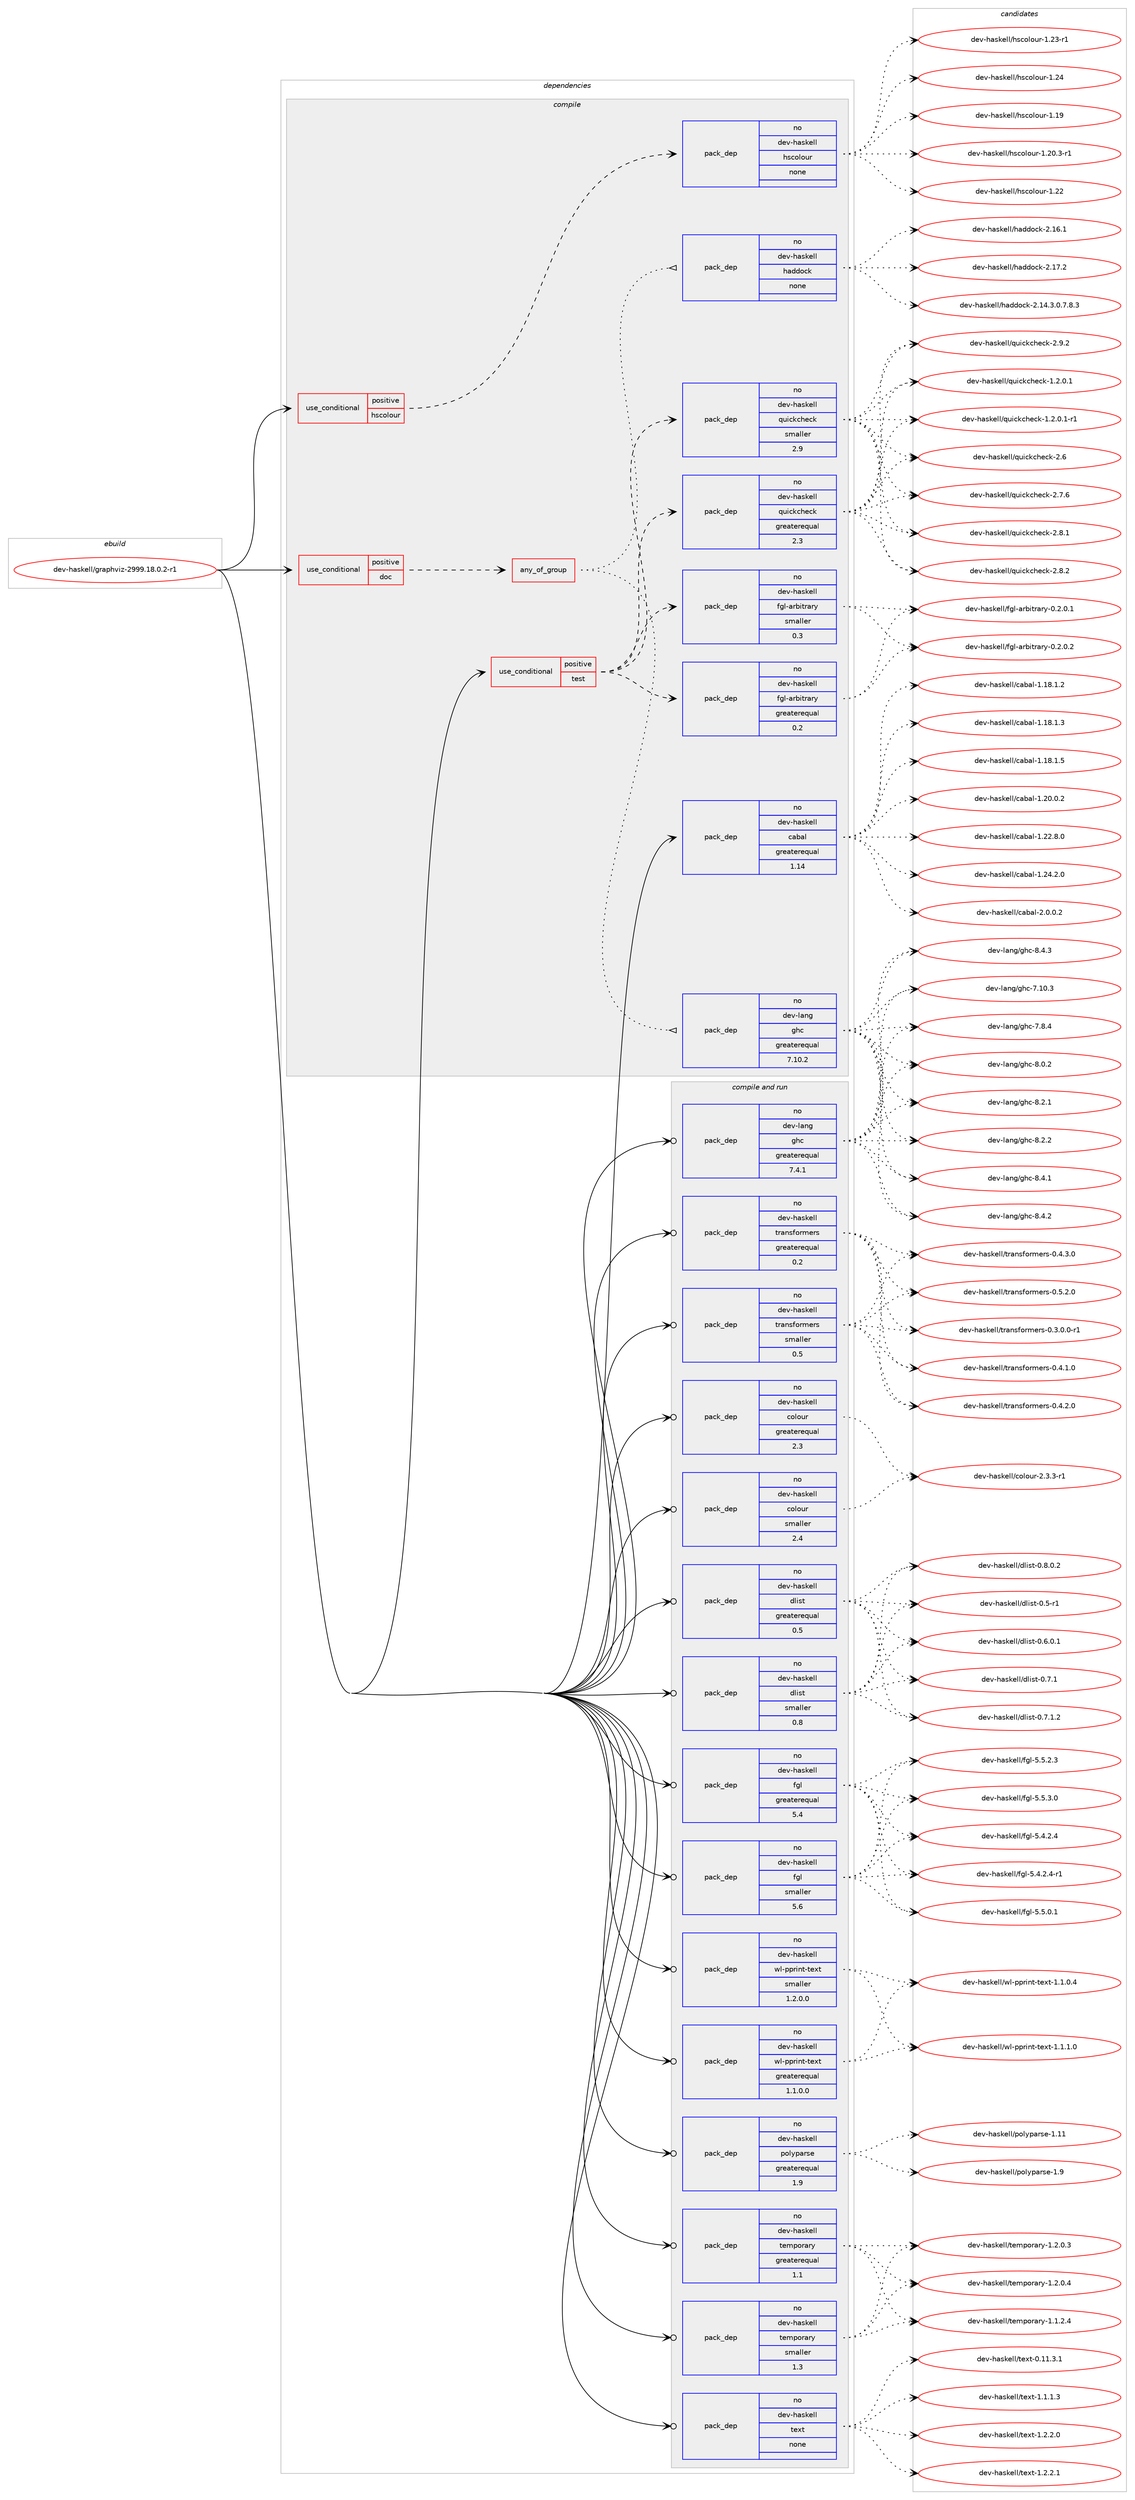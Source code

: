 digraph prolog {

# *************
# Graph options
# *************

newrank=true;
concentrate=true;
compound=true;
graph [rankdir=LR,fontname=Helvetica,fontsize=10,ranksep=1.5];#, ranksep=2.5, nodesep=0.2];
edge  [arrowhead=vee];
node  [fontname=Helvetica,fontsize=10];

# **********
# The ebuild
# **********

subgraph cluster_leftcol {
color=gray;
rank=same;
label=<<i>ebuild</i>>;
id [label="dev-haskell/graphviz-2999.18.0.2-r1", color=red, width=4, href="../dev-haskell/graphviz-2999.18.0.2-r1.svg"];
}

# ****************
# The dependencies
# ****************

subgraph cluster_midcol {
color=gray;
label=<<i>dependencies</i>>;
subgraph cluster_compile {
fillcolor="#eeeeee";
style=filled;
label=<<i>compile</i>>;
subgraph cond359699 {
dependency1333212 [label=<<TABLE BORDER="0" CELLBORDER="1" CELLSPACING="0" CELLPADDING="4"><TR><TD ROWSPAN="3" CELLPADDING="10">use_conditional</TD></TR><TR><TD>positive</TD></TR><TR><TD>doc</TD></TR></TABLE>>, shape=none, color=red];
subgraph any20945 {
dependency1333213 [label=<<TABLE BORDER="0" CELLBORDER="1" CELLSPACING="0" CELLPADDING="4"><TR><TD CELLPADDING="10">any_of_group</TD></TR></TABLE>>, shape=none, color=red];subgraph pack952016 {
dependency1333214 [label=<<TABLE BORDER="0" CELLBORDER="1" CELLSPACING="0" CELLPADDING="4" WIDTH="220"><TR><TD ROWSPAN="6" CELLPADDING="30">pack_dep</TD></TR><TR><TD WIDTH="110">no</TD></TR><TR><TD>dev-haskell</TD></TR><TR><TD>haddock</TD></TR><TR><TD>none</TD></TR><TR><TD></TD></TR></TABLE>>, shape=none, color=blue];
}
dependency1333213:e -> dependency1333214:w [weight=20,style="dotted",arrowhead="oinv"];
subgraph pack952017 {
dependency1333215 [label=<<TABLE BORDER="0" CELLBORDER="1" CELLSPACING="0" CELLPADDING="4" WIDTH="220"><TR><TD ROWSPAN="6" CELLPADDING="30">pack_dep</TD></TR><TR><TD WIDTH="110">no</TD></TR><TR><TD>dev-lang</TD></TR><TR><TD>ghc</TD></TR><TR><TD>greaterequal</TD></TR><TR><TD>7.10.2</TD></TR></TABLE>>, shape=none, color=blue];
}
dependency1333213:e -> dependency1333215:w [weight=20,style="dotted",arrowhead="oinv"];
}
dependency1333212:e -> dependency1333213:w [weight=20,style="dashed",arrowhead="vee"];
}
id:e -> dependency1333212:w [weight=20,style="solid",arrowhead="vee"];
subgraph cond359700 {
dependency1333216 [label=<<TABLE BORDER="0" CELLBORDER="1" CELLSPACING="0" CELLPADDING="4"><TR><TD ROWSPAN="3" CELLPADDING="10">use_conditional</TD></TR><TR><TD>positive</TD></TR><TR><TD>hscolour</TD></TR></TABLE>>, shape=none, color=red];
subgraph pack952018 {
dependency1333217 [label=<<TABLE BORDER="0" CELLBORDER="1" CELLSPACING="0" CELLPADDING="4" WIDTH="220"><TR><TD ROWSPAN="6" CELLPADDING="30">pack_dep</TD></TR><TR><TD WIDTH="110">no</TD></TR><TR><TD>dev-haskell</TD></TR><TR><TD>hscolour</TD></TR><TR><TD>none</TD></TR><TR><TD></TD></TR></TABLE>>, shape=none, color=blue];
}
dependency1333216:e -> dependency1333217:w [weight=20,style="dashed",arrowhead="vee"];
}
id:e -> dependency1333216:w [weight=20,style="solid",arrowhead="vee"];
subgraph cond359701 {
dependency1333218 [label=<<TABLE BORDER="0" CELLBORDER="1" CELLSPACING="0" CELLPADDING="4"><TR><TD ROWSPAN="3" CELLPADDING="10">use_conditional</TD></TR><TR><TD>positive</TD></TR><TR><TD>test</TD></TR></TABLE>>, shape=none, color=red];
subgraph pack952019 {
dependency1333219 [label=<<TABLE BORDER="0" CELLBORDER="1" CELLSPACING="0" CELLPADDING="4" WIDTH="220"><TR><TD ROWSPAN="6" CELLPADDING="30">pack_dep</TD></TR><TR><TD WIDTH="110">no</TD></TR><TR><TD>dev-haskell</TD></TR><TR><TD>fgl-arbitrary</TD></TR><TR><TD>greaterequal</TD></TR><TR><TD>0.2</TD></TR></TABLE>>, shape=none, color=blue];
}
dependency1333218:e -> dependency1333219:w [weight=20,style="dashed",arrowhead="vee"];
subgraph pack952020 {
dependency1333220 [label=<<TABLE BORDER="0" CELLBORDER="1" CELLSPACING="0" CELLPADDING="4" WIDTH="220"><TR><TD ROWSPAN="6" CELLPADDING="30">pack_dep</TD></TR><TR><TD WIDTH="110">no</TD></TR><TR><TD>dev-haskell</TD></TR><TR><TD>fgl-arbitrary</TD></TR><TR><TD>smaller</TD></TR><TR><TD>0.3</TD></TR></TABLE>>, shape=none, color=blue];
}
dependency1333218:e -> dependency1333220:w [weight=20,style="dashed",arrowhead="vee"];
subgraph pack952021 {
dependency1333221 [label=<<TABLE BORDER="0" CELLBORDER="1" CELLSPACING="0" CELLPADDING="4" WIDTH="220"><TR><TD ROWSPAN="6" CELLPADDING="30">pack_dep</TD></TR><TR><TD WIDTH="110">no</TD></TR><TR><TD>dev-haskell</TD></TR><TR><TD>quickcheck</TD></TR><TR><TD>greaterequal</TD></TR><TR><TD>2.3</TD></TR></TABLE>>, shape=none, color=blue];
}
dependency1333218:e -> dependency1333221:w [weight=20,style="dashed",arrowhead="vee"];
subgraph pack952022 {
dependency1333222 [label=<<TABLE BORDER="0" CELLBORDER="1" CELLSPACING="0" CELLPADDING="4" WIDTH="220"><TR><TD ROWSPAN="6" CELLPADDING="30">pack_dep</TD></TR><TR><TD WIDTH="110">no</TD></TR><TR><TD>dev-haskell</TD></TR><TR><TD>quickcheck</TD></TR><TR><TD>smaller</TD></TR><TR><TD>2.9</TD></TR></TABLE>>, shape=none, color=blue];
}
dependency1333218:e -> dependency1333222:w [weight=20,style="dashed",arrowhead="vee"];
}
id:e -> dependency1333218:w [weight=20,style="solid",arrowhead="vee"];
subgraph pack952023 {
dependency1333223 [label=<<TABLE BORDER="0" CELLBORDER="1" CELLSPACING="0" CELLPADDING="4" WIDTH="220"><TR><TD ROWSPAN="6" CELLPADDING="30">pack_dep</TD></TR><TR><TD WIDTH="110">no</TD></TR><TR><TD>dev-haskell</TD></TR><TR><TD>cabal</TD></TR><TR><TD>greaterequal</TD></TR><TR><TD>1.14</TD></TR></TABLE>>, shape=none, color=blue];
}
id:e -> dependency1333223:w [weight=20,style="solid",arrowhead="vee"];
}
subgraph cluster_compileandrun {
fillcolor="#eeeeee";
style=filled;
label=<<i>compile and run</i>>;
subgraph pack952024 {
dependency1333224 [label=<<TABLE BORDER="0" CELLBORDER="1" CELLSPACING="0" CELLPADDING="4" WIDTH="220"><TR><TD ROWSPAN="6" CELLPADDING="30">pack_dep</TD></TR><TR><TD WIDTH="110">no</TD></TR><TR><TD>dev-haskell</TD></TR><TR><TD>colour</TD></TR><TR><TD>greaterequal</TD></TR><TR><TD>2.3</TD></TR></TABLE>>, shape=none, color=blue];
}
id:e -> dependency1333224:w [weight=20,style="solid",arrowhead="odotvee"];
subgraph pack952025 {
dependency1333225 [label=<<TABLE BORDER="0" CELLBORDER="1" CELLSPACING="0" CELLPADDING="4" WIDTH="220"><TR><TD ROWSPAN="6" CELLPADDING="30">pack_dep</TD></TR><TR><TD WIDTH="110">no</TD></TR><TR><TD>dev-haskell</TD></TR><TR><TD>colour</TD></TR><TR><TD>smaller</TD></TR><TR><TD>2.4</TD></TR></TABLE>>, shape=none, color=blue];
}
id:e -> dependency1333225:w [weight=20,style="solid",arrowhead="odotvee"];
subgraph pack952026 {
dependency1333226 [label=<<TABLE BORDER="0" CELLBORDER="1" CELLSPACING="0" CELLPADDING="4" WIDTH="220"><TR><TD ROWSPAN="6" CELLPADDING="30">pack_dep</TD></TR><TR><TD WIDTH="110">no</TD></TR><TR><TD>dev-haskell</TD></TR><TR><TD>dlist</TD></TR><TR><TD>greaterequal</TD></TR><TR><TD>0.5</TD></TR></TABLE>>, shape=none, color=blue];
}
id:e -> dependency1333226:w [weight=20,style="solid",arrowhead="odotvee"];
subgraph pack952027 {
dependency1333227 [label=<<TABLE BORDER="0" CELLBORDER="1" CELLSPACING="0" CELLPADDING="4" WIDTH="220"><TR><TD ROWSPAN="6" CELLPADDING="30">pack_dep</TD></TR><TR><TD WIDTH="110">no</TD></TR><TR><TD>dev-haskell</TD></TR><TR><TD>dlist</TD></TR><TR><TD>smaller</TD></TR><TR><TD>0.8</TD></TR></TABLE>>, shape=none, color=blue];
}
id:e -> dependency1333227:w [weight=20,style="solid",arrowhead="odotvee"];
subgraph pack952028 {
dependency1333228 [label=<<TABLE BORDER="0" CELLBORDER="1" CELLSPACING="0" CELLPADDING="4" WIDTH="220"><TR><TD ROWSPAN="6" CELLPADDING="30">pack_dep</TD></TR><TR><TD WIDTH="110">no</TD></TR><TR><TD>dev-haskell</TD></TR><TR><TD>fgl</TD></TR><TR><TD>greaterequal</TD></TR><TR><TD>5.4</TD></TR></TABLE>>, shape=none, color=blue];
}
id:e -> dependency1333228:w [weight=20,style="solid",arrowhead="odotvee"];
subgraph pack952029 {
dependency1333229 [label=<<TABLE BORDER="0" CELLBORDER="1" CELLSPACING="0" CELLPADDING="4" WIDTH="220"><TR><TD ROWSPAN="6" CELLPADDING="30">pack_dep</TD></TR><TR><TD WIDTH="110">no</TD></TR><TR><TD>dev-haskell</TD></TR><TR><TD>fgl</TD></TR><TR><TD>smaller</TD></TR><TR><TD>5.6</TD></TR></TABLE>>, shape=none, color=blue];
}
id:e -> dependency1333229:w [weight=20,style="solid",arrowhead="odotvee"];
subgraph pack952030 {
dependency1333230 [label=<<TABLE BORDER="0" CELLBORDER="1" CELLSPACING="0" CELLPADDING="4" WIDTH="220"><TR><TD ROWSPAN="6" CELLPADDING="30">pack_dep</TD></TR><TR><TD WIDTH="110">no</TD></TR><TR><TD>dev-haskell</TD></TR><TR><TD>polyparse</TD></TR><TR><TD>greaterequal</TD></TR><TR><TD>1.9</TD></TR></TABLE>>, shape=none, color=blue];
}
id:e -> dependency1333230:w [weight=20,style="solid",arrowhead="odotvee"];
subgraph pack952031 {
dependency1333231 [label=<<TABLE BORDER="0" CELLBORDER="1" CELLSPACING="0" CELLPADDING="4" WIDTH="220"><TR><TD ROWSPAN="6" CELLPADDING="30">pack_dep</TD></TR><TR><TD WIDTH="110">no</TD></TR><TR><TD>dev-haskell</TD></TR><TR><TD>temporary</TD></TR><TR><TD>greaterequal</TD></TR><TR><TD>1.1</TD></TR></TABLE>>, shape=none, color=blue];
}
id:e -> dependency1333231:w [weight=20,style="solid",arrowhead="odotvee"];
subgraph pack952032 {
dependency1333232 [label=<<TABLE BORDER="0" CELLBORDER="1" CELLSPACING="0" CELLPADDING="4" WIDTH="220"><TR><TD ROWSPAN="6" CELLPADDING="30">pack_dep</TD></TR><TR><TD WIDTH="110">no</TD></TR><TR><TD>dev-haskell</TD></TR><TR><TD>temporary</TD></TR><TR><TD>smaller</TD></TR><TR><TD>1.3</TD></TR></TABLE>>, shape=none, color=blue];
}
id:e -> dependency1333232:w [weight=20,style="solid",arrowhead="odotvee"];
subgraph pack952033 {
dependency1333233 [label=<<TABLE BORDER="0" CELLBORDER="1" CELLSPACING="0" CELLPADDING="4" WIDTH="220"><TR><TD ROWSPAN="6" CELLPADDING="30">pack_dep</TD></TR><TR><TD WIDTH="110">no</TD></TR><TR><TD>dev-haskell</TD></TR><TR><TD>text</TD></TR><TR><TD>none</TD></TR><TR><TD></TD></TR></TABLE>>, shape=none, color=blue];
}
id:e -> dependency1333233:w [weight=20,style="solid",arrowhead="odotvee"];
subgraph pack952034 {
dependency1333234 [label=<<TABLE BORDER="0" CELLBORDER="1" CELLSPACING="0" CELLPADDING="4" WIDTH="220"><TR><TD ROWSPAN="6" CELLPADDING="30">pack_dep</TD></TR><TR><TD WIDTH="110">no</TD></TR><TR><TD>dev-haskell</TD></TR><TR><TD>transformers</TD></TR><TR><TD>greaterequal</TD></TR><TR><TD>0.2</TD></TR></TABLE>>, shape=none, color=blue];
}
id:e -> dependency1333234:w [weight=20,style="solid",arrowhead="odotvee"];
subgraph pack952035 {
dependency1333235 [label=<<TABLE BORDER="0" CELLBORDER="1" CELLSPACING="0" CELLPADDING="4" WIDTH="220"><TR><TD ROWSPAN="6" CELLPADDING="30">pack_dep</TD></TR><TR><TD WIDTH="110">no</TD></TR><TR><TD>dev-haskell</TD></TR><TR><TD>transformers</TD></TR><TR><TD>smaller</TD></TR><TR><TD>0.5</TD></TR></TABLE>>, shape=none, color=blue];
}
id:e -> dependency1333235:w [weight=20,style="solid",arrowhead="odotvee"];
subgraph pack952036 {
dependency1333236 [label=<<TABLE BORDER="0" CELLBORDER="1" CELLSPACING="0" CELLPADDING="4" WIDTH="220"><TR><TD ROWSPAN="6" CELLPADDING="30">pack_dep</TD></TR><TR><TD WIDTH="110">no</TD></TR><TR><TD>dev-haskell</TD></TR><TR><TD>wl-pprint-text</TD></TR><TR><TD>greaterequal</TD></TR><TR><TD>1.1.0.0</TD></TR></TABLE>>, shape=none, color=blue];
}
id:e -> dependency1333236:w [weight=20,style="solid",arrowhead="odotvee"];
subgraph pack952037 {
dependency1333237 [label=<<TABLE BORDER="0" CELLBORDER="1" CELLSPACING="0" CELLPADDING="4" WIDTH="220"><TR><TD ROWSPAN="6" CELLPADDING="30">pack_dep</TD></TR><TR><TD WIDTH="110">no</TD></TR><TR><TD>dev-haskell</TD></TR><TR><TD>wl-pprint-text</TD></TR><TR><TD>smaller</TD></TR><TR><TD>1.2.0.0</TD></TR></TABLE>>, shape=none, color=blue];
}
id:e -> dependency1333237:w [weight=20,style="solid",arrowhead="odotvee"];
subgraph pack952038 {
dependency1333238 [label=<<TABLE BORDER="0" CELLBORDER="1" CELLSPACING="0" CELLPADDING="4" WIDTH="220"><TR><TD ROWSPAN="6" CELLPADDING="30">pack_dep</TD></TR><TR><TD WIDTH="110">no</TD></TR><TR><TD>dev-lang</TD></TR><TR><TD>ghc</TD></TR><TR><TD>greaterequal</TD></TR><TR><TD>7.4.1</TD></TR></TABLE>>, shape=none, color=blue];
}
id:e -> dependency1333238:w [weight=20,style="solid",arrowhead="odotvee"];
}
subgraph cluster_run {
fillcolor="#eeeeee";
style=filled;
label=<<i>run</i>>;
}
}

# **************
# The candidates
# **************

subgraph cluster_choices {
rank=same;
color=gray;
label=<<i>candidates</i>>;

subgraph choice952016 {
color=black;
nodesep=1;
choice1001011184510497115107101108108471049710010011199107455046495246514648465546564651 [label="dev-haskell/haddock-2.14.3.0.7.8.3", color=red, width=4,href="../dev-haskell/haddock-2.14.3.0.7.8.3.svg"];
choice100101118451049711510710110810847104971001001119910745504649544649 [label="dev-haskell/haddock-2.16.1", color=red, width=4,href="../dev-haskell/haddock-2.16.1.svg"];
choice100101118451049711510710110810847104971001001119910745504649554650 [label="dev-haskell/haddock-2.17.2", color=red, width=4,href="../dev-haskell/haddock-2.17.2.svg"];
dependency1333214:e -> choice1001011184510497115107101108108471049710010011199107455046495246514648465546564651:w [style=dotted,weight="100"];
dependency1333214:e -> choice100101118451049711510710110810847104971001001119910745504649544649:w [style=dotted,weight="100"];
dependency1333214:e -> choice100101118451049711510710110810847104971001001119910745504649554650:w [style=dotted,weight="100"];
}
subgraph choice952017 {
color=black;
nodesep=1;
choice1001011184510897110103471031049945554649484651 [label="dev-lang/ghc-7.10.3", color=red, width=4,href="../dev-lang/ghc-7.10.3.svg"];
choice10010111845108971101034710310499455546564652 [label="dev-lang/ghc-7.8.4", color=red, width=4,href="../dev-lang/ghc-7.8.4.svg"];
choice10010111845108971101034710310499455646484650 [label="dev-lang/ghc-8.0.2", color=red, width=4,href="../dev-lang/ghc-8.0.2.svg"];
choice10010111845108971101034710310499455646504649 [label="dev-lang/ghc-8.2.1", color=red, width=4,href="../dev-lang/ghc-8.2.1.svg"];
choice10010111845108971101034710310499455646504650 [label="dev-lang/ghc-8.2.2", color=red, width=4,href="../dev-lang/ghc-8.2.2.svg"];
choice10010111845108971101034710310499455646524649 [label="dev-lang/ghc-8.4.1", color=red, width=4,href="../dev-lang/ghc-8.4.1.svg"];
choice10010111845108971101034710310499455646524650 [label="dev-lang/ghc-8.4.2", color=red, width=4,href="../dev-lang/ghc-8.4.2.svg"];
choice10010111845108971101034710310499455646524651 [label="dev-lang/ghc-8.4.3", color=red, width=4,href="../dev-lang/ghc-8.4.3.svg"];
dependency1333215:e -> choice1001011184510897110103471031049945554649484651:w [style=dotted,weight="100"];
dependency1333215:e -> choice10010111845108971101034710310499455546564652:w [style=dotted,weight="100"];
dependency1333215:e -> choice10010111845108971101034710310499455646484650:w [style=dotted,weight="100"];
dependency1333215:e -> choice10010111845108971101034710310499455646504649:w [style=dotted,weight="100"];
dependency1333215:e -> choice10010111845108971101034710310499455646504650:w [style=dotted,weight="100"];
dependency1333215:e -> choice10010111845108971101034710310499455646524649:w [style=dotted,weight="100"];
dependency1333215:e -> choice10010111845108971101034710310499455646524650:w [style=dotted,weight="100"];
dependency1333215:e -> choice10010111845108971101034710310499455646524651:w [style=dotted,weight="100"];
}
subgraph choice952018 {
color=black;
nodesep=1;
choice100101118451049711510710110810847104115991111081111171144549464957 [label="dev-haskell/hscolour-1.19", color=red, width=4,href="../dev-haskell/hscolour-1.19.svg"];
choice10010111845104971151071011081084710411599111108111117114454946504846514511449 [label="dev-haskell/hscolour-1.20.3-r1", color=red, width=4,href="../dev-haskell/hscolour-1.20.3-r1.svg"];
choice100101118451049711510710110810847104115991111081111171144549465050 [label="dev-haskell/hscolour-1.22", color=red, width=4,href="../dev-haskell/hscolour-1.22.svg"];
choice1001011184510497115107101108108471041159911110811111711445494650514511449 [label="dev-haskell/hscolour-1.23-r1", color=red, width=4,href="../dev-haskell/hscolour-1.23-r1.svg"];
choice100101118451049711510710110810847104115991111081111171144549465052 [label="dev-haskell/hscolour-1.24", color=red, width=4,href="../dev-haskell/hscolour-1.24.svg"];
dependency1333217:e -> choice100101118451049711510710110810847104115991111081111171144549464957:w [style=dotted,weight="100"];
dependency1333217:e -> choice10010111845104971151071011081084710411599111108111117114454946504846514511449:w [style=dotted,weight="100"];
dependency1333217:e -> choice100101118451049711510710110810847104115991111081111171144549465050:w [style=dotted,weight="100"];
dependency1333217:e -> choice1001011184510497115107101108108471041159911110811111711445494650514511449:w [style=dotted,weight="100"];
dependency1333217:e -> choice100101118451049711510710110810847104115991111081111171144549465052:w [style=dotted,weight="100"];
}
subgraph choice952019 {
color=black;
nodesep=1;
choice100101118451049711510710110810847102103108459711498105116114971141214548465046484649 [label="dev-haskell/fgl-arbitrary-0.2.0.1", color=red, width=4,href="../dev-haskell/fgl-arbitrary-0.2.0.1.svg"];
choice100101118451049711510710110810847102103108459711498105116114971141214548465046484650 [label="dev-haskell/fgl-arbitrary-0.2.0.2", color=red, width=4,href="../dev-haskell/fgl-arbitrary-0.2.0.2.svg"];
dependency1333219:e -> choice100101118451049711510710110810847102103108459711498105116114971141214548465046484649:w [style=dotted,weight="100"];
dependency1333219:e -> choice100101118451049711510710110810847102103108459711498105116114971141214548465046484650:w [style=dotted,weight="100"];
}
subgraph choice952020 {
color=black;
nodesep=1;
choice100101118451049711510710110810847102103108459711498105116114971141214548465046484649 [label="dev-haskell/fgl-arbitrary-0.2.0.1", color=red, width=4,href="../dev-haskell/fgl-arbitrary-0.2.0.1.svg"];
choice100101118451049711510710110810847102103108459711498105116114971141214548465046484650 [label="dev-haskell/fgl-arbitrary-0.2.0.2", color=red, width=4,href="../dev-haskell/fgl-arbitrary-0.2.0.2.svg"];
dependency1333220:e -> choice100101118451049711510710110810847102103108459711498105116114971141214548465046484649:w [style=dotted,weight="100"];
dependency1333220:e -> choice100101118451049711510710110810847102103108459711498105116114971141214548465046484650:w [style=dotted,weight="100"];
}
subgraph choice952021 {
color=black;
nodesep=1;
choice1001011184510497115107101108108471131171059910799104101991074549465046484649 [label="dev-haskell/quickcheck-1.2.0.1", color=red, width=4,href="../dev-haskell/quickcheck-1.2.0.1.svg"];
choice10010111845104971151071011081084711311710599107991041019910745494650464846494511449 [label="dev-haskell/quickcheck-1.2.0.1-r1", color=red, width=4,href="../dev-haskell/quickcheck-1.2.0.1-r1.svg"];
choice10010111845104971151071011081084711311710599107991041019910745504654 [label="dev-haskell/quickcheck-2.6", color=red, width=4,href="../dev-haskell/quickcheck-2.6.svg"];
choice100101118451049711510710110810847113117105991079910410199107455046554654 [label="dev-haskell/quickcheck-2.7.6", color=red, width=4,href="../dev-haskell/quickcheck-2.7.6.svg"];
choice100101118451049711510710110810847113117105991079910410199107455046564649 [label="dev-haskell/quickcheck-2.8.1", color=red, width=4,href="../dev-haskell/quickcheck-2.8.1.svg"];
choice100101118451049711510710110810847113117105991079910410199107455046564650 [label="dev-haskell/quickcheck-2.8.2", color=red, width=4,href="../dev-haskell/quickcheck-2.8.2.svg"];
choice100101118451049711510710110810847113117105991079910410199107455046574650 [label="dev-haskell/quickcheck-2.9.2", color=red, width=4,href="../dev-haskell/quickcheck-2.9.2.svg"];
dependency1333221:e -> choice1001011184510497115107101108108471131171059910799104101991074549465046484649:w [style=dotted,weight="100"];
dependency1333221:e -> choice10010111845104971151071011081084711311710599107991041019910745494650464846494511449:w [style=dotted,weight="100"];
dependency1333221:e -> choice10010111845104971151071011081084711311710599107991041019910745504654:w [style=dotted,weight="100"];
dependency1333221:e -> choice100101118451049711510710110810847113117105991079910410199107455046554654:w [style=dotted,weight="100"];
dependency1333221:e -> choice100101118451049711510710110810847113117105991079910410199107455046564649:w [style=dotted,weight="100"];
dependency1333221:e -> choice100101118451049711510710110810847113117105991079910410199107455046564650:w [style=dotted,weight="100"];
dependency1333221:e -> choice100101118451049711510710110810847113117105991079910410199107455046574650:w [style=dotted,weight="100"];
}
subgraph choice952022 {
color=black;
nodesep=1;
choice1001011184510497115107101108108471131171059910799104101991074549465046484649 [label="dev-haskell/quickcheck-1.2.0.1", color=red, width=4,href="../dev-haskell/quickcheck-1.2.0.1.svg"];
choice10010111845104971151071011081084711311710599107991041019910745494650464846494511449 [label="dev-haskell/quickcheck-1.2.0.1-r1", color=red, width=4,href="../dev-haskell/quickcheck-1.2.0.1-r1.svg"];
choice10010111845104971151071011081084711311710599107991041019910745504654 [label="dev-haskell/quickcheck-2.6", color=red, width=4,href="../dev-haskell/quickcheck-2.6.svg"];
choice100101118451049711510710110810847113117105991079910410199107455046554654 [label="dev-haskell/quickcheck-2.7.6", color=red, width=4,href="../dev-haskell/quickcheck-2.7.6.svg"];
choice100101118451049711510710110810847113117105991079910410199107455046564649 [label="dev-haskell/quickcheck-2.8.1", color=red, width=4,href="../dev-haskell/quickcheck-2.8.1.svg"];
choice100101118451049711510710110810847113117105991079910410199107455046564650 [label="dev-haskell/quickcheck-2.8.2", color=red, width=4,href="../dev-haskell/quickcheck-2.8.2.svg"];
choice100101118451049711510710110810847113117105991079910410199107455046574650 [label="dev-haskell/quickcheck-2.9.2", color=red, width=4,href="../dev-haskell/quickcheck-2.9.2.svg"];
dependency1333222:e -> choice1001011184510497115107101108108471131171059910799104101991074549465046484649:w [style=dotted,weight="100"];
dependency1333222:e -> choice10010111845104971151071011081084711311710599107991041019910745494650464846494511449:w [style=dotted,weight="100"];
dependency1333222:e -> choice10010111845104971151071011081084711311710599107991041019910745504654:w [style=dotted,weight="100"];
dependency1333222:e -> choice100101118451049711510710110810847113117105991079910410199107455046554654:w [style=dotted,weight="100"];
dependency1333222:e -> choice100101118451049711510710110810847113117105991079910410199107455046564649:w [style=dotted,weight="100"];
dependency1333222:e -> choice100101118451049711510710110810847113117105991079910410199107455046564650:w [style=dotted,weight="100"];
dependency1333222:e -> choice100101118451049711510710110810847113117105991079910410199107455046574650:w [style=dotted,weight="100"];
}
subgraph choice952023 {
color=black;
nodesep=1;
choice10010111845104971151071011081084799979897108454946495646494650 [label="dev-haskell/cabal-1.18.1.2", color=red, width=4,href="../dev-haskell/cabal-1.18.1.2.svg"];
choice10010111845104971151071011081084799979897108454946495646494651 [label="dev-haskell/cabal-1.18.1.3", color=red, width=4,href="../dev-haskell/cabal-1.18.1.3.svg"];
choice10010111845104971151071011081084799979897108454946495646494653 [label="dev-haskell/cabal-1.18.1.5", color=red, width=4,href="../dev-haskell/cabal-1.18.1.5.svg"];
choice10010111845104971151071011081084799979897108454946504846484650 [label="dev-haskell/cabal-1.20.0.2", color=red, width=4,href="../dev-haskell/cabal-1.20.0.2.svg"];
choice10010111845104971151071011081084799979897108454946505046564648 [label="dev-haskell/cabal-1.22.8.0", color=red, width=4,href="../dev-haskell/cabal-1.22.8.0.svg"];
choice10010111845104971151071011081084799979897108454946505246504648 [label="dev-haskell/cabal-1.24.2.0", color=red, width=4,href="../dev-haskell/cabal-1.24.2.0.svg"];
choice100101118451049711510710110810847999798971084550464846484650 [label="dev-haskell/cabal-2.0.0.2", color=red, width=4,href="../dev-haskell/cabal-2.0.0.2.svg"];
dependency1333223:e -> choice10010111845104971151071011081084799979897108454946495646494650:w [style=dotted,weight="100"];
dependency1333223:e -> choice10010111845104971151071011081084799979897108454946495646494651:w [style=dotted,weight="100"];
dependency1333223:e -> choice10010111845104971151071011081084799979897108454946495646494653:w [style=dotted,weight="100"];
dependency1333223:e -> choice10010111845104971151071011081084799979897108454946504846484650:w [style=dotted,weight="100"];
dependency1333223:e -> choice10010111845104971151071011081084799979897108454946505046564648:w [style=dotted,weight="100"];
dependency1333223:e -> choice10010111845104971151071011081084799979897108454946505246504648:w [style=dotted,weight="100"];
dependency1333223:e -> choice100101118451049711510710110810847999798971084550464846484650:w [style=dotted,weight="100"];
}
subgraph choice952024 {
color=black;
nodesep=1;
choice100101118451049711510710110810847991111081111171144550465146514511449 [label="dev-haskell/colour-2.3.3-r1", color=red, width=4,href="../dev-haskell/colour-2.3.3-r1.svg"];
dependency1333224:e -> choice100101118451049711510710110810847991111081111171144550465146514511449:w [style=dotted,weight="100"];
}
subgraph choice952025 {
color=black;
nodesep=1;
choice100101118451049711510710110810847991111081111171144550465146514511449 [label="dev-haskell/colour-2.3.3-r1", color=red, width=4,href="../dev-haskell/colour-2.3.3-r1.svg"];
dependency1333225:e -> choice100101118451049711510710110810847991111081111171144550465146514511449:w [style=dotted,weight="100"];
}
subgraph choice952026 {
color=black;
nodesep=1;
choice100101118451049711510710110810847100108105115116454846534511449 [label="dev-haskell/dlist-0.5-r1", color=red, width=4,href="../dev-haskell/dlist-0.5-r1.svg"];
choice1001011184510497115107101108108471001081051151164548465446484649 [label="dev-haskell/dlist-0.6.0.1", color=red, width=4,href="../dev-haskell/dlist-0.6.0.1.svg"];
choice100101118451049711510710110810847100108105115116454846554649 [label="dev-haskell/dlist-0.7.1", color=red, width=4,href="../dev-haskell/dlist-0.7.1.svg"];
choice1001011184510497115107101108108471001081051151164548465546494650 [label="dev-haskell/dlist-0.7.1.2", color=red, width=4,href="../dev-haskell/dlist-0.7.1.2.svg"];
choice1001011184510497115107101108108471001081051151164548465646484650 [label="dev-haskell/dlist-0.8.0.2", color=red, width=4,href="../dev-haskell/dlist-0.8.0.2.svg"];
dependency1333226:e -> choice100101118451049711510710110810847100108105115116454846534511449:w [style=dotted,weight="100"];
dependency1333226:e -> choice1001011184510497115107101108108471001081051151164548465446484649:w [style=dotted,weight="100"];
dependency1333226:e -> choice100101118451049711510710110810847100108105115116454846554649:w [style=dotted,weight="100"];
dependency1333226:e -> choice1001011184510497115107101108108471001081051151164548465546494650:w [style=dotted,weight="100"];
dependency1333226:e -> choice1001011184510497115107101108108471001081051151164548465646484650:w [style=dotted,weight="100"];
}
subgraph choice952027 {
color=black;
nodesep=1;
choice100101118451049711510710110810847100108105115116454846534511449 [label="dev-haskell/dlist-0.5-r1", color=red, width=4,href="../dev-haskell/dlist-0.5-r1.svg"];
choice1001011184510497115107101108108471001081051151164548465446484649 [label="dev-haskell/dlist-0.6.0.1", color=red, width=4,href="../dev-haskell/dlist-0.6.0.1.svg"];
choice100101118451049711510710110810847100108105115116454846554649 [label="dev-haskell/dlist-0.7.1", color=red, width=4,href="../dev-haskell/dlist-0.7.1.svg"];
choice1001011184510497115107101108108471001081051151164548465546494650 [label="dev-haskell/dlist-0.7.1.2", color=red, width=4,href="../dev-haskell/dlist-0.7.1.2.svg"];
choice1001011184510497115107101108108471001081051151164548465646484650 [label="dev-haskell/dlist-0.8.0.2", color=red, width=4,href="../dev-haskell/dlist-0.8.0.2.svg"];
dependency1333227:e -> choice100101118451049711510710110810847100108105115116454846534511449:w [style=dotted,weight="100"];
dependency1333227:e -> choice1001011184510497115107101108108471001081051151164548465446484649:w [style=dotted,weight="100"];
dependency1333227:e -> choice100101118451049711510710110810847100108105115116454846554649:w [style=dotted,weight="100"];
dependency1333227:e -> choice1001011184510497115107101108108471001081051151164548465546494650:w [style=dotted,weight="100"];
dependency1333227:e -> choice1001011184510497115107101108108471001081051151164548465646484650:w [style=dotted,weight="100"];
}
subgraph choice952028 {
color=black;
nodesep=1;
choice1001011184510497115107101108108471021031084553465246504652 [label="dev-haskell/fgl-5.4.2.4", color=red, width=4,href="../dev-haskell/fgl-5.4.2.4.svg"];
choice10010111845104971151071011081084710210310845534652465046524511449 [label="dev-haskell/fgl-5.4.2.4-r1", color=red, width=4,href="../dev-haskell/fgl-5.4.2.4-r1.svg"];
choice1001011184510497115107101108108471021031084553465346484649 [label="dev-haskell/fgl-5.5.0.1", color=red, width=4,href="../dev-haskell/fgl-5.5.0.1.svg"];
choice1001011184510497115107101108108471021031084553465346504651 [label="dev-haskell/fgl-5.5.2.3", color=red, width=4,href="../dev-haskell/fgl-5.5.2.3.svg"];
choice1001011184510497115107101108108471021031084553465346514648 [label="dev-haskell/fgl-5.5.3.0", color=red, width=4,href="../dev-haskell/fgl-5.5.3.0.svg"];
dependency1333228:e -> choice1001011184510497115107101108108471021031084553465246504652:w [style=dotted,weight="100"];
dependency1333228:e -> choice10010111845104971151071011081084710210310845534652465046524511449:w [style=dotted,weight="100"];
dependency1333228:e -> choice1001011184510497115107101108108471021031084553465346484649:w [style=dotted,weight="100"];
dependency1333228:e -> choice1001011184510497115107101108108471021031084553465346504651:w [style=dotted,weight="100"];
dependency1333228:e -> choice1001011184510497115107101108108471021031084553465346514648:w [style=dotted,weight="100"];
}
subgraph choice952029 {
color=black;
nodesep=1;
choice1001011184510497115107101108108471021031084553465246504652 [label="dev-haskell/fgl-5.4.2.4", color=red, width=4,href="../dev-haskell/fgl-5.4.2.4.svg"];
choice10010111845104971151071011081084710210310845534652465046524511449 [label="dev-haskell/fgl-5.4.2.4-r1", color=red, width=4,href="../dev-haskell/fgl-5.4.2.4-r1.svg"];
choice1001011184510497115107101108108471021031084553465346484649 [label="dev-haskell/fgl-5.5.0.1", color=red, width=4,href="../dev-haskell/fgl-5.5.0.1.svg"];
choice1001011184510497115107101108108471021031084553465346504651 [label="dev-haskell/fgl-5.5.2.3", color=red, width=4,href="../dev-haskell/fgl-5.5.2.3.svg"];
choice1001011184510497115107101108108471021031084553465346514648 [label="dev-haskell/fgl-5.5.3.0", color=red, width=4,href="../dev-haskell/fgl-5.5.3.0.svg"];
dependency1333229:e -> choice1001011184510497115107101108108471021031084553465246504652:w [style=dotted,weight="100"];
dependency1333229:e -> choice10010111845104971151071011081084710210310845534652465046524511449:w [style=dotted,weight="100"];
dependency1333229:e -> choice1001011184510497115107101108108471021031084553465346484649:w [style=dotted,weight="100"];
dependency1333229:e -> choice1001011184510497115107101108108471021031084553465346504651:w [style=dotted,weight="100"];
dependency1333229:e -> choice1001011184510497115107101108108471021031084553465346514648:w [style=dotted,weight="100"];
}
subgraph choice952030 {
color=black;
nodesep=1;
choice100101118451049711510710110810847112111108121112971141151014549464949 [label="dev-haskell/polyparse-1.11", color=red, width=4,href="../dev-haskell/polyparse-1.11.svg"];
choice1001011184510497115107101108108471121111081211129711411510145494657 [label="dev-haskell/polyparse-1.9", color=red, width=4,href="../dev-haskell/polyparse-1.9.svg"];
dependency1333230:e -> choice100101118451049711510710110810847112111108121112971141151014549464949:w [style=dotted,weight="100"];
dependency1333230:e -> choice1001011184510497115107101108108471121111081211129711411510145494657:w [style=dotted,weight="100"];
}
subgraph choice952031 {
color=black;
nodesep=1;
choice100101118451049711510710110810847116101109112111114971141214549464946504652 [label="dev-haskell/temporary-1.1.2.4", color=red, width=4,href="../dev-haskell/temporary-1.1.2.4.svg"];
choice100101118451049711510710110810847116101109112111114971141214549465046484651 [label="dev-haskell/temporary-1.2.0.3", color=red, width=4,href="../dev-haskell/temporary-1.2.0.3.svg"];
choice100101118451049711510710110810847116101109112111114971141214549465046484652 [label="dev-haskell/temporary-1.2.0.4", color=red, width=4,href="../dev-haskell/temporary-1.2.0.4.svg"];
dependency1333231:e -> choice100101118451049711510710110810847116101109112111114971141214549464946504652:w [style=dotted,weight="100"];
dependency1333231:e -> choice100101118451049711510710110810847116101109112111114971141214549465046484651:w [style=dotted,weight="100"];
dependency1333231:e -> choice100101118451049711510710110810847116101109112111114971141214549465046484652:w [style=dotted,weight="100"];
}
subgraph choice952032 {
color=black;
nodesep=1;
choice100101118451049711510710110810847116101109112111114971141214549464946504652 [label="dev-haskell/temporary-1.1.2.4", color=red, width=4,href="../dev-haskell/temporary-1.1.2.4.svg"];
choice100101118451049711510710110810847116101109112111114971141214549465046484651 [label="dev-haskell/temporary-1.2.0.3", color=red, width=4,href="../dev-haskell/temporary-1.2.0.3.svg"];
choice100101118451049711510710110810847116101109112111114971141214549465046484652 [label="dev-haskell/temporary-1.2.0.4", color=red, width=4,href="../dev-haskell/temporary-1.2.0.4.svg"];
dependency1333232:e -> choice100101118451049711510710110810847116101109112111114971141214549464946504652:w [style=dotted,weight="100"];
dependency1333232:e -> choice100101118451049711510710110810847116101109112111114971141214549465046484651:w [style=dotted,weight="100"];
dependency1333232:e -> choice100101118451049711510710110810847116101109112111114971141214549465046484652:w [style=dotted,weight="100"];
}
subgraph choice952033 {
color=black;
nodesep=1;
choice100101118451049711510710110810847116101120116454846494946514649 [label="dev-haskell/text-0.11.3.1", color=red, width=4,href="../dev-haskell/text-0.11.3.1.svg"];
choice1001011184510497115107101108108471161011201164549464946494651 [label="dev-haskell/text-1.1.1.3", color=red, width=4,href="../dev-haskell/text-1.1.1.3.svg"];
choice1001011184510497115107101108108471161011201164549465046504648 [label="dev-haskell/text-1.2.2.0", color=red, width=4,href="../dev-haskell/text-1.2.2.0.svg"];
choice1001011184510497115107101108108471161011201164549465046504649 [label="dev-haskell/text-1.2.2.1", color=red, width=4,href="../dev-haskell/text-1.2.2.1.svg"];
dependency1333233:e -> choice100101118451049711510710110810847116101120116454846494946514649:w [style=dotted,weight="100"];
dependency1333233:e -> choice1001011184510497115107101108108471161011201164549464946494651:w [style=dotted,weight="100"];
dependency1333233:e -> choice1001011184510497115107101108108471161011201164549465046504648:w [style=dotted,weight="100"];
dependency1333233:e -> choice1001011184510497115107101108108471161011201164549465046504649:w [style=dotted,weight="100"];
}
subgraph choice952034 {
color=black;
nodesep=1;
choice1001011184510497115107101108108471161149711011510211111410910111411545484651464846484511449 [label="dev-haskell/transformers-0.3.0.0-r1", color=red, width=4,href="../dev-haskell/transformers-0.3.0.0-r1.svg"];
choice100101118451049711510710110810847116114971101151021111141091011141154548465246494648 [label="dev-haskell/transformers-0.4.1.0", color=red, width=4,href="../dev-haskell/transformers-0.4.1.0.svg"];
choice100101118451049711510710110810847116114971101151021111141091011141154548465246504648 [label="dev-haskell/transformers-0.4.2.0", color=red, width=4,href="../dev-haskell/transformers-0.4.2.0.svg"];
choice100101118451049711510710110810847116114971101151021111141091011141154548465246514648 [label="dev-haskell/transformers-0.4.3.0", color=red, width=4,href="../dev-haskell/transformers-0.4.3.0.svg"];
choice100101118451049711510710110810847116114971101151021111141091011141154548465346504648 [label="dev-haskell/transformers-0.5.2.0", color=red, width=4,href="../dev-haskell/transformers-0.5.2.0.svg"];
dependency1333234:e -> choice1001011184510497115107101108108471161149711011510211111410910111411545484651464846484511449:w [style=dotted,weight="100"];
dependency1333234:e -> choice100101118451049711510710110810847116114971101151021111141091011141154548465246494648:w [style=dotted,weight="100"];
dependency1333234:e -> choice100101118451049711510710110810847116114971101151021111141091011141154548465246504648:w [style=dotted,weight="100"];
dependency1333234:e -> choice100101118451049711510710110810847116114971101151021111141091011141154548465246514648:w [style=dotted,weight="100"];
dependency1333234:e -> choice100101118451049711510710110810847116114971101151021111141091011141154548465346504648:w [style=dotted,weight="100"];
}
subgraph choice952035 {
color=black;
nodesep=1;
choice1001011184510497115107101108108471161149711011510211111410910111411545484651464846484511449 [label="dev-haskell/transformers-0.3.0.0-r1", color=red, width=4,href="../dev-haskell/transformers-0.3.0.0-r1.svg"];
choice100101118451049711510710110810847116114971101151021111141091011141154548465246494648 [label="dev-haskell/transformers-0.4.1.0", color=red, width=4,href="../dev-haskell/transformers-0.4.1.0.svg"];
choice100101118451049711510710110810847116114971101151021111141091011141154548465246504648 [label="dev-haskell/transformers-0.4.2.0", color=red, width=4,href="../dev-haskell/transformers-0.4.2.0.svg"];
choice100101118451049711510710110810847116114971101151021111141091011141154548465246514648 [label="dev-haskell/transformers-0.4.3.0", color=red, width=4,href="../dev-haskell/transformers-0.4.3.0.svg"];
choice100101118451049711510710110810847116114971101151021111141091011141154548465346504648 [label="dev-haskell/transformers-0.5.2.0", color=red, width=4,href="../dev-haskell/transformers-0.5.2.0.svg"];
dependency1333235:e -> choice1001011184510497115107101108108471161149711011510211111410910111411545484651464846484511449:w [style=dotted,weight="100"];
dependency1333235:e -> choice100101118451049711510710110810847116114971101151021111141091011141154548465246494648:w [style=dotted,weight="100"];
dependency1333235:e -> choice100101118451049711510710110810847116114971101151021111141091011141154548465246504648:w [style=dotted,weight="100"];
dependency1333235:e -> choice100101118451049711510710110810847116114971101151021111141091011141154548465246514648:w [style=dotted,weight="100"];
dependency1333235:e -> choice100101118451049711510710110810847116114971101151021111141091011141154548465346504648:w [style=dotted,weight="100"];
}
subgraph choice952036 {
color=black;
nodesep=1;
choice10010111845104971151071011081084711910845112112114105110116451161011201164549464946484652 [label="dev-haskell/wl-pprint-text-1.1.0.4", color=red, width=4,href="../dev-haskell/wl-pprint-text-1.1.0.4.svg"];
choice10010111845104971151071011081084711910845112112114105110116451161011201164549464946494648 [label="dev-haskell/wl-pprint-text-1.1.1.0", color=red, width=4,href="../dev-haskell/wl-pprint-text-1.1.1.0.svg"];
dependency1333236:e -> choice10010111845104971151071011081084711910845112112114105110116451161011201164549464946484652:w [style=dotted,weight="100"];
dependency1333236:e -> choice10010111845104971151071011081084711910845112112114105110116451161011201164549464946494648:w [style=dotted,weight="100"];
}
subgraph choice952037 {
color=black;
nodesep=1;
choice10010111845104971151071011081084711910845112112114105110116451161011201164549464946484652 [label="dev-haskell/wl-pprint-text-1.1.0.4", color=red, width=4,href="../dev-haskell/wl-pprint-text-1.1.0.4.svg"];
choice10010111845104971151071011081084711910845112112114105110116451161011201164549464946494648 [label="dev-haskell/wl-pprint-text-1.1.1.0", color=red, width=4,href="../dev-haskell/wl-pprint-text-1.1.1.0.svg"];
dependency1333237:e -> choice10010111845104971151071011081084711910845112112114105110116451161011201164549464946484652:w [style=dotted,weight="100"];
dependency1333237:e -> choice10010111845104971151071011081084711910845112112114105110116451161011201164549464946494648:w [style=dotted,weight="100"];
}
subgraph choice952038 {
color=black;
nodesep=1;
choice1001011184510897110103471031049945554649484651 [label="dev-lang/ghc-7.10.3", color=red, width=4,href="../dev-lang/ghc-7.10.3.svg"];
choice10010111845108971101034710310499455546564652 [label="dev-lang/ghc-7.8.4", color=red, width=4,href="../dev-lang/ghc-7.8.4.svg"];
choice10010111845108971101034710310499455646484650 [label="dev-lang/ghc-8.0.2", color=red, width=4,href="../dev-lang/ghc-8.0.2.svg"];
choice10010111845108971101034710310499455646504649 [label="dev-lang/ghc-8.2.1", color=red, width=4,href="../dev-lang/ghc-8.2.1.svg"];
choice10010111845108971101034710310499455646504650 [label="dev-lang/ghc-8.2.2", color=red, width=4,href="../dev-lang/ghc-8.2.2.svg"];
choice10010111845108971101034710310499455646524649 [label="dev-lang/ghc-8.4.1", color=red, width=4,href="../dev-lang/ghc-8.4.1.svg"];
choice10010111845108971101034710310499455646524650 [label="dev-lang/ghc-8.4.2", color=red, width=4,href="../dev-lang/ghc-8.4.2.svg"];
choice10010111845108971101034710310499455646524651 [label="dev-lang/ghc-8.4.3", color=red, width=4,href="../dev-lang/ghc-8.4.3.svg"];
dependency1333238:e -> choice1001011184510897110103471031049945554649484651:w [style=dotted,weight="100"];
dependency1333238:e -> choice10010111845108971101034710310499455546564652:w [style=dotted,weight="100"];
dependency1333238:e -> choice10010111845108971101034710310499455646484650:w [style=dotted,weight="100"];
dependency1333238:e -> choice10010111845108971101034710310499455646504649:w [style=dotted,weight="100"];
dependency1333238:e -> choice10010111845108971101034710310499455646504650:w [style=dotted,weight="100"];
dependency1333238:e -> choice10010111845108971101034710310499455646524649:w [style=dotted,weight="100"];
dependency1333238:e -> choice10010111845108971101034710310499455646524650:w [style=dotted,weight="100"];
dependency1333238:e -> choice10010111845108971101034710310499455646524651:w [style=dotted,weight="100"];
}
}

}
